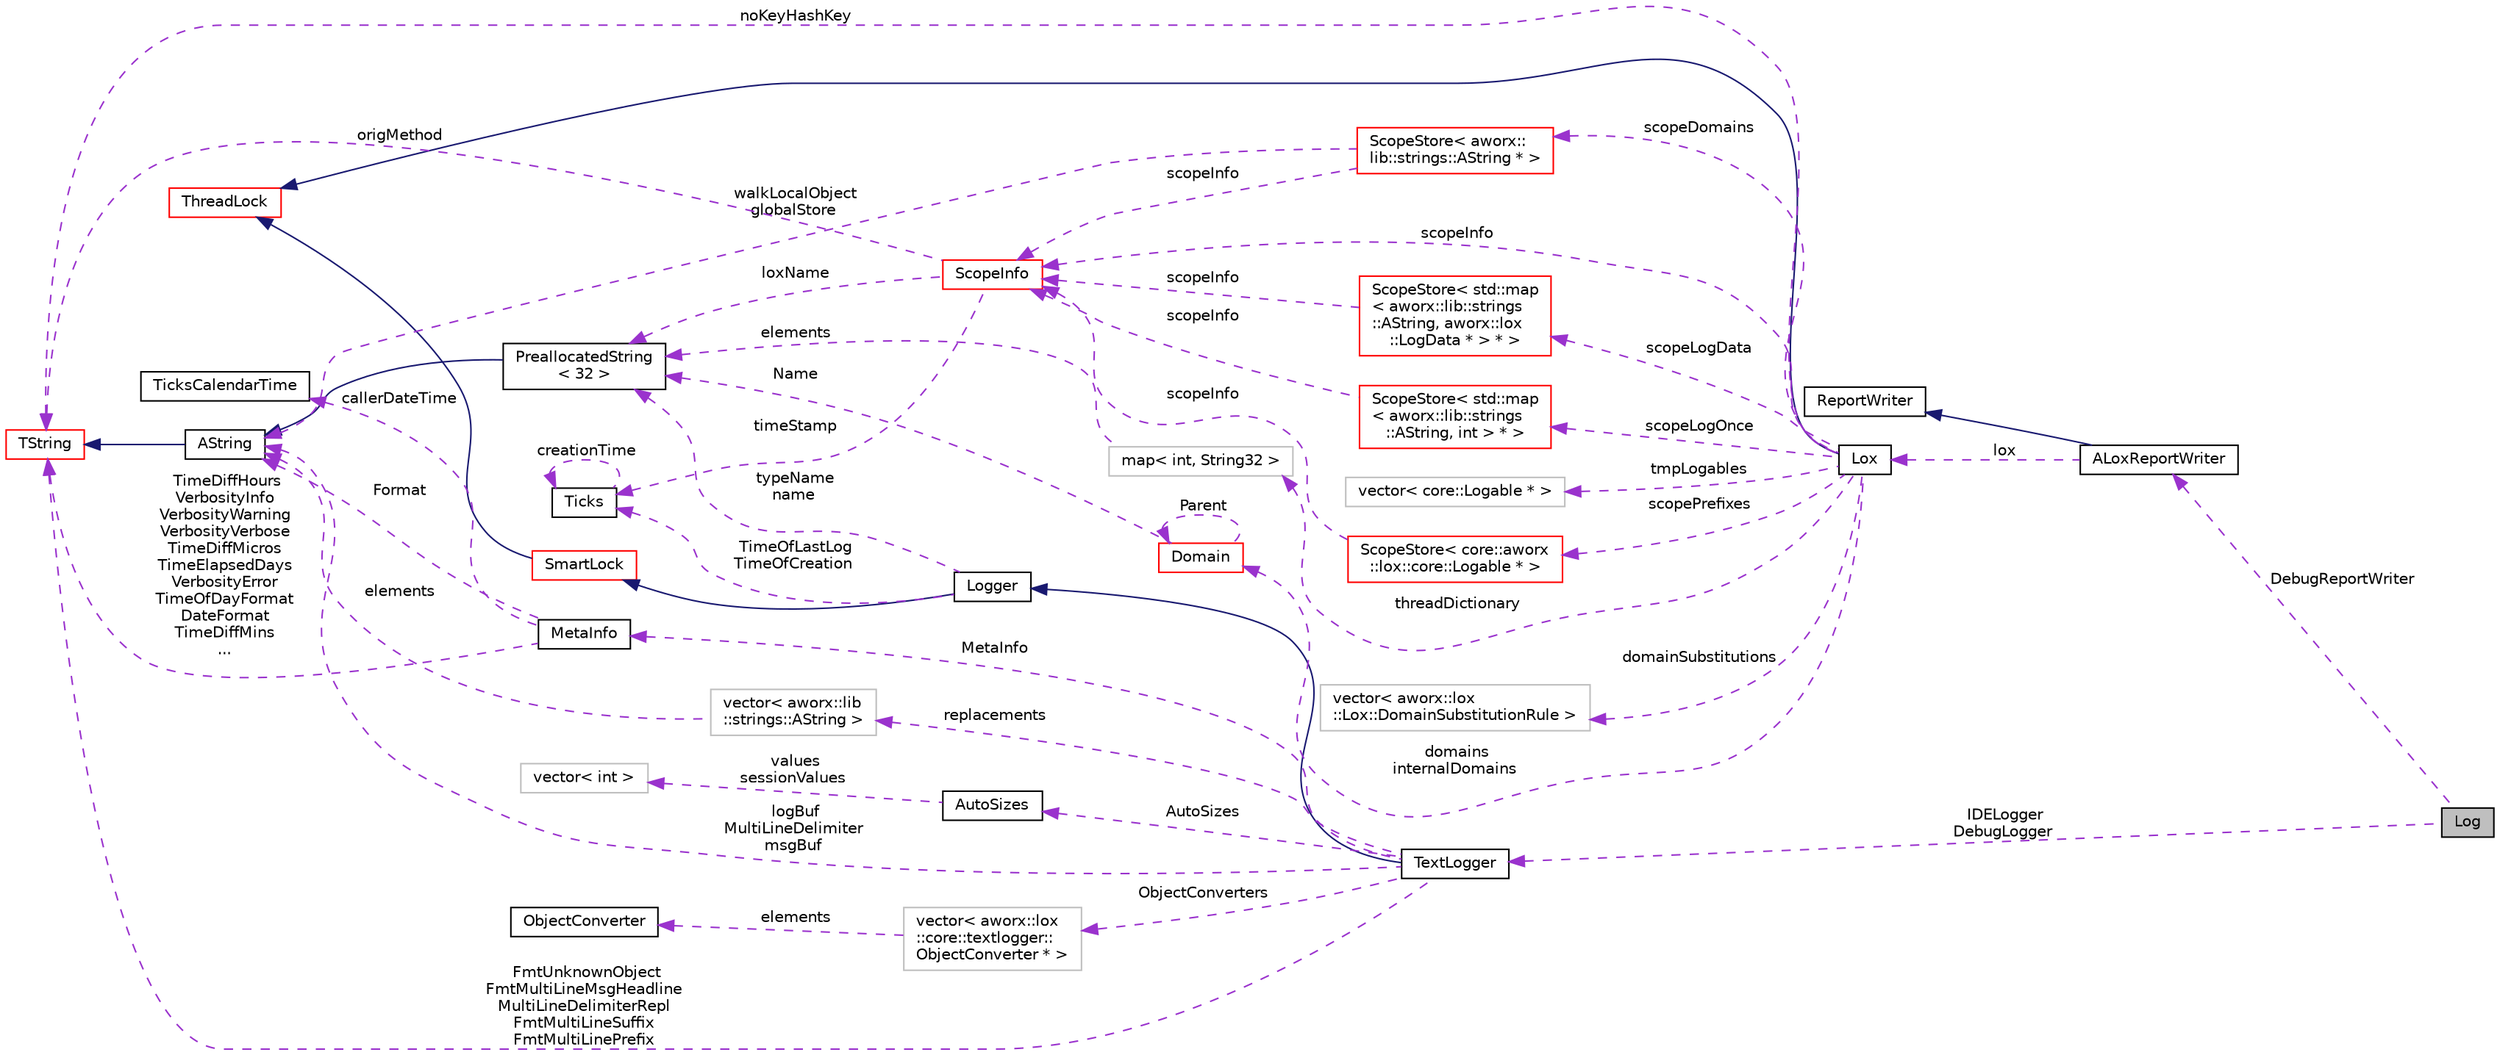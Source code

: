 digraph "Log"
{
  edge [fontname="Helvetica",fontsize="10",labelfontname="Helvetica",labelfontsize="10"];
  node [fontname="Helvetica",fontsize="10",shape=record];
  rankdir="LR";
  Node1 [label="Log",height=0.2,width=0.4,color="black", fillcolor="grey75", style="filled", fontcolor="black"];
  Node2 -> Node1 [dir="back",color="darkorchid3",fontsize="10",style="dashed",label=" IDELogger\nDebugLogger" ,fontname="Helvetica"];
  Node2 [label="TextLogger",height=0.2,width=0.4,color="black", fillcolor="white", style="filled",URL="$classaworx_1_1lox_1_1core_1_1textlogger_1_1TextLogger.html"];
  Node3 -> Node2 [dir="back",color="midnightblue",fontsize="10",style="solid",fontname="Helvetica"];
  Node3 [label="Logger",height=0.2,width=0.4,color="black", fillcolor="white", style="filled",URL="$classaworx_1_1lox_1_1core_1_1Logger.html"];
  Node4 -> Node3 [dir="back",color="midnightblue",fontsize="10",style="solid",fontname="Helvetica"];
  Node4 [label="SmartLock",height=0.2,width=0.4,color="red", fillcolor="white", style="filled",URL="$classaworx_1_1lib_1_1threads_1_1SmartLock.html"];
  Node5 -> Node4 [dir="back",color="midnightblue",fontsize="10",style="solid",fontname="Helvetica"];
  Node5 [label="ThreadLock",height=0.2,width=0.4,color="red", fillcolor="white", style="filled",URL="$classaworx_1_1lib_1_1threads_1_1ThreadLock.html"];
  Node6 -> Node3 [dir="back",color="darkorchid3",fontsize="10",style="dashed",label=" TimeOfLastLog\nTimeOfCreation" ,fontname="Helvetica"];
  Node6 [label="Ticks",height=0.2,width=0.4,color="black", fillcolor="white", style="filled",URL="$classaworx_1_1lib_1_1time_1_1Ticks.html"];
  Node6 -> Node6 [dir="back",color="darkorchid3",fontsize="10",style="dashed",label=" creationTime" ,fontname="Helvetica"];
  Node7 -> Node3 [dir="back",color="darkorchid3",fontsize="10",style="dashed",label=" typeName\nname" ,fontname="Helvetica"];
  Node7 [label="PreallocatedString\l\< 32 \>",height=0.2,width=0.4,color="black", fillcolor="white", style="filled",URL="$classaworx_1_1lib_1_1strings_1_1PreallocatedString.html"];
  Node8 -> Node7 [dir="back",color="midnightblue",fontsize="10",style="solid",fontname="Helvetica"];
  Node8 [label="AString",height=0.2,width=0.4,color="black", fillcolor="white", style="filled",URL="$classaworx_1_1lib_1_1strings_1_1AString.html"];
  Node9 -> Node8 [dir="back",color="midnightblue",fontsize="10",style="solid",fontname="Helvetica"];
  Node9 [label="TString",height=0.2,width=0.4,color="red", fillcolor="white", style="filled",URL="$classaworx_1_1lib_1_1strings_1_1TString.html"];
  Node10 -> Node2 [dir="back",color="darkorchid3",fontsize="10",style="dashed",label=" AutoSizes" ,fontname="Helvetica"];
  Node10 [label="AutoSizes",height=0.2,width=0.4,color="black", fillcolor="white", style="filled",URL="$classaworx_1_1lox_1_1core_1_1textlogger_1_1AutoSizes.html"];
  Node11 -> Node10 [dir="back",color="darkorchid3",fontsize="10",style="dashed",label=" values\nsessionValues" ,fontname="Helvetica"];
  Node11 [label="vector\< int \>",height=0.2,width=0.4,color="grey75", fillcolor="white", style="filled"];
  Node12 -> Node2 [dir="back",color="darkorchid3",fontsize="10",style="dashed",label=" replacements" ,fontname="Helvetica"];
  Node12 [label="vector\< aworx::lib\l::strings::AString \>",height=0.2,width=0.4,color="grey75", fillcolor="white", style="filled"];
  Node8 -> Node12 [dir="back",color="darkorchid3",fontsize="10",style="dashed",label=" elements" ,fontname="Helvetica"];
  Node9 -> Node2 [dir="back",color="darkorchid3",fontsize="10",style="dashed",label=" FmtUnknownObject\nFmtMultiLineMsgHeadline\nMultiLineDelimiterRepl\nFmtMultiLineSuffix\nFmtMultiLinePrefix" ,fontname="Helvetica"];
  Node13 -> Node2 [dir="back",color="darkorchid3",fontsize="10",style="dashed",label=" MetaInfo" ,fontname="Helvetica"];
  Node13 [label="MetaInfo",height=0.2,width=0.4,color="black", fillcolor="white", style="filled",URL="$classaworx_1_1lox_1_1core_1_1textlogger_1_1MetaInfo.html"];
  Node9 -> Node13 [dir="back",color="darkorchid3",fontsize="10",style="dashed",label=" TimeDiffHours\nVerbosityInfo\nVerbosityWarning\nVerbosityVerbose\nTimeDiffMicros\nTimeElapsedDays\nVerbosityError\nTimeOfDayFormat\nDateFormat\nTimeDiffMins\n..." ,fontname="Helvetica"];
  Node8 -> Node13 [dir="back",color="darkorchid3",fontsize="10",style="dashed",label=" Format" ,fontname="Helvetica"];
  Node14 -> Node13 [dir="back",color="darkorchid3",fontsize="10",style="dashed",label=" callerDateTime" ,fontname="Helvetica"];
  Node14 [label="TicksCalendarTime",height=0.2,width=0.4,color="black", fillcolor="white", style="filled",URL="$classaworx_1_1lib_1_1time_1_1TicksCalendarTime.html"];
  Node8 -> Node2 [dir="back",color="darkorchid3",fontsize="10",style="dashed",label=" logBuf\nMultiLineDelimiter\nmsgBuf" ,fontname="Helvetica"];
  Node15 -> Node2 [dir="back",color="darkorchid3",fontsize="10",style="dashed",label=" ObjectConverters" ,fontname="Helvetica"];
  Node15 [label="vector\< aworx::lox\l::core::textlogger::\lObjectConverter * \>",height=0.2,width=0.4,color="grey75", fillcolor="white", style="filled"];
  Node16 -> Node15 [dir="back",color="darkorchid3",fontsize="10",style="dashed",label=" elements" ,fontname="Helvetica"];
  Node16 [label="ObjectConverter",height=0.2,width=0.4,color="black", fillcolor="white", style="filled",URL="$classaworx_1_1lox_1_1core_1_1textlogger_1_1ObjectConverter.html"];
  Node17 -> Node1 [dir="back",color="darkorchid3",fontsize="10",style="dashed",label=" DebugReportWriter" ,fontname="Helvetica"];
  Node17 [label="ALoxReportWriter",height=0.2,width=0.4,color="black", fillcolor="white", style="filled",URL="$classaworx_1_1lox_1_1ALoxReportWriter.html"];
  Node18 -> Node17 [dir="back",color="midnightblue",fontsize="10",style="solid",fontname="Helvetica"];
  Node18 [label="ReportWriter",height=0.2,width=0.4,color="black", fillcolor="white", style="filled",URL="$classaworx_1_1lib_1_1ReportWriter.html"];
  Node19 -> Node17 [dir="back",color="darkorchid3",fontsize="10",style="dashed",label=" lox" ,fontname="Helvetica"];
  Node19 [label="Lox",height=0.2,width=0.4,color="black", fillcolor="white", style="filled",URL="$classaworx_1_1lox_1_1Lox.html"];
  Node5 -> Node19 [dir="back",color="midnightblue",fontsize="10",style="solid",fontname="Helvetica"];
  Node9 -> Node19 [dir="back",color="darkorchid3",fontsize="10",style="dashed",label=" noKeyHashKey" ,fontname="Helvetica"];
  Node20 -> Node19 [dir="back",color="darkorchid3",fontsize="10",style="dashed",label=" scopeInfo" ,fontname="Helvetica"];
  Node20 [label="ScopeInfo",height=0.2,width=0.4,color="red", fillcolor="white", style="filled",URL="$classaworx_1_1lox_1_1core_1_1ScopeInfo.html"];
  Node9 -> Node20 [dir="back",color="darkorchid3",fontsize="10",style="dashed",label=" origMethod" ,fontname="Helvetica"];
  Node6 -> Node20 [dir="back",color="darkorchid3",fontsize="10",style="dashed",label=" timeStamp" ,fontname="Helvetica"];
  Node7 -> Node20 [dir="back",color="darkorchid3",fontsize="10",style="dashed",label=" loxName" ,fontname="Helvetica"];
  Node21 -> Node19 [dir="back",color="darkorchid3",fontsize="10",style="dashed",label=" scopeLogData" ,fontname="Helvetica"];
  Node21 [label="ScopeStore\< std::map\l\< aworx::lib::strings\l::AString, aworx::lox\l::LogData * \> * \>",height=0.2,width=0.4,color="red", fillcolor="white", style="filled",URL="$classaworx_1_1lox_1_1core_1_1ScopeStore.html"];
  Node20 -> Node21 [dir="back",color="darkorchid3",fontsize="10",style="dashed",label=" scopeInfo" ,fontname="Helvetica"];
  Node22 -> Node19 [dir="back",color="darkorchid3",fontsize="10",style="dashed",label=" tmpLogables" ,fontname="Helvetica"];
  Node22 [label="vector\< core::Logable * \>",height=0.2,width=0.4,color="grey75", fillcolor="white", style="filled"];
  Node23 -> Node19 [dir="back",color="darkorchid3",fontsize="10",style="dashed",label=" scopeDomains" ,fontname="Helvetica"];
  Node23 [label="ScopeStore\< aworx::\llib::strings::AString * \>",height=0.2,width=0.4,color="red", fillcolor="white", style="filled",URL="$classaworx_1_1lox_1_1core_1_1ScopeStore.html"];
  Node20 -> Node23 [dir="back",color="darkorchid3",fontsize="10",style="dashed",label=" scopeInfo" ,fontname="Helvetica"];
  Node8 -> Node23 [dir="back",color="darkorchid3",fontsize="10",style="dashed",label=" walkLocalObject\nglobalStore" ,fontname="Helvetica"];
  Node24 -> Node19 [dir="back",color="darkorchid3",fontsize="10",style="dashed",label=" threadDictionary" ,fontname="Helvetica"];
  Node24 [label="map\< int, String32 \>",height=0.2,width=0.4,color="grey75", fillcolor="white", style="filled"];
  Node7 -> Node24 [dir="back",color="darkorchid3",fontsize="10",style="dashed",label=" elements" ,fontname="Helvetica"];
  Node25 -> Node19 [dir="back",color="darkorchid3",fontsize="10",style="dashed",label=" domainSubstitutions" ,fontname="Helvetica"];
  Node25 [label="vector\< aworx::lox\l::Lox::DomainSubstitutionRule \>",height=0.2,width=0.4,color="grey75", fillcolor="white", style="filled"];
  Node26 -> Node19 [dir="back",color="darkorchid3",fontsize="10",style="dashed",label=" scopeLogOnce" ,fontname="Helvetica"];
  Node26 [label="ScopeStore\< std::map\l\< aworx::lib::strings\l::AString, int \> * \>",height=0.2,width=0.4,color="red", fillcolor="white", style="filled",URL="$classaworx_1_1lox_1_1core_1_1ScopeStore.html"];
  Node20 -> Node26 [dir="back",color="darkorchid3",fontsize="10",style="dashed",label=" scopeInfo" ,fontname="Helvetica"];
  Node27 -> Node19 [dir="back",color="darkorchid3",fontsize="10",style="dashed",label=" scopePrefixes" ,fontname="Helvetica"];
  Node27 [label="ScopeStore\< core::aworx\l::lox::core::Logable * \>",height=0.2,width=0.4,color="red", fillcolor="white", style="filled",URL="$classaworx_1_1lox_1_1core_1_1ScopeStore.html"];
  Node20 -> Node27 [dir="back",color="darkorchid3",fontsize="10",style="dashed",label=" scopeInfo" ,fontname="Helvetica"];
  Node28 -> Node19 [dir="back",color="darkorchid3",fontsize="10",style="dashed",label=" domains\ninternalDomains" ,fontname="Helvetica"];
  Node28 [label="Domain",height=0.2,width=0.4,color="red", fillcolor="white", style="filled",URL="$classaworx_1_1lox_1_1core_1_1Domain.html"];
  Node7 -> Node28 [dir="back",color="darkorchid3",fontsize="10",style="dashed",label=" Name" ,fontname="Helvetica"];
  Node28 -> Node28 [dir="back",color="darkorchid3",fontsize="10",style="dashed",label=" Parent" ,fontname="Helvetica"];
}
